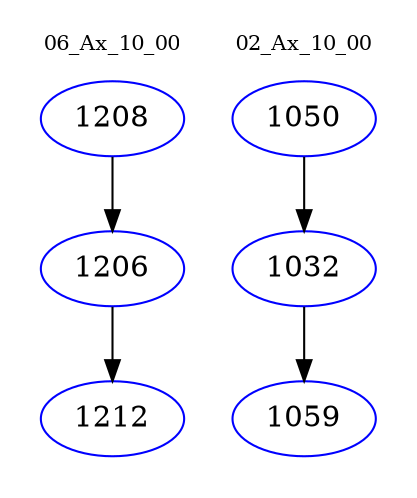 digraph{
subgraph cluster_0 {
color = white
label = "06_Ax_10_00";
fontsize=10;
T0_1208 [label="1208", color="blue"]
T0_1208 -> T0_1206 [color="black"]
T0_1206 [label="1206", color="blue"]
T0_1206 -> T0_1212 [color="black"]
T0_1212 [label="1212", color="blue"]
}
subgraph cluster_1 {
color = white
label = "02_Ax_10_00";
fontsize=10;
T1_1050 [label="1050", color="blue"]
T1_1050 -> T1_1032 [color="black"]
T1_1032 [label="1032", color="blue"]
T1_1032 -> T1_1059 [color="black"]
T1_1059 [label="1059", color="blue"]
}
}
